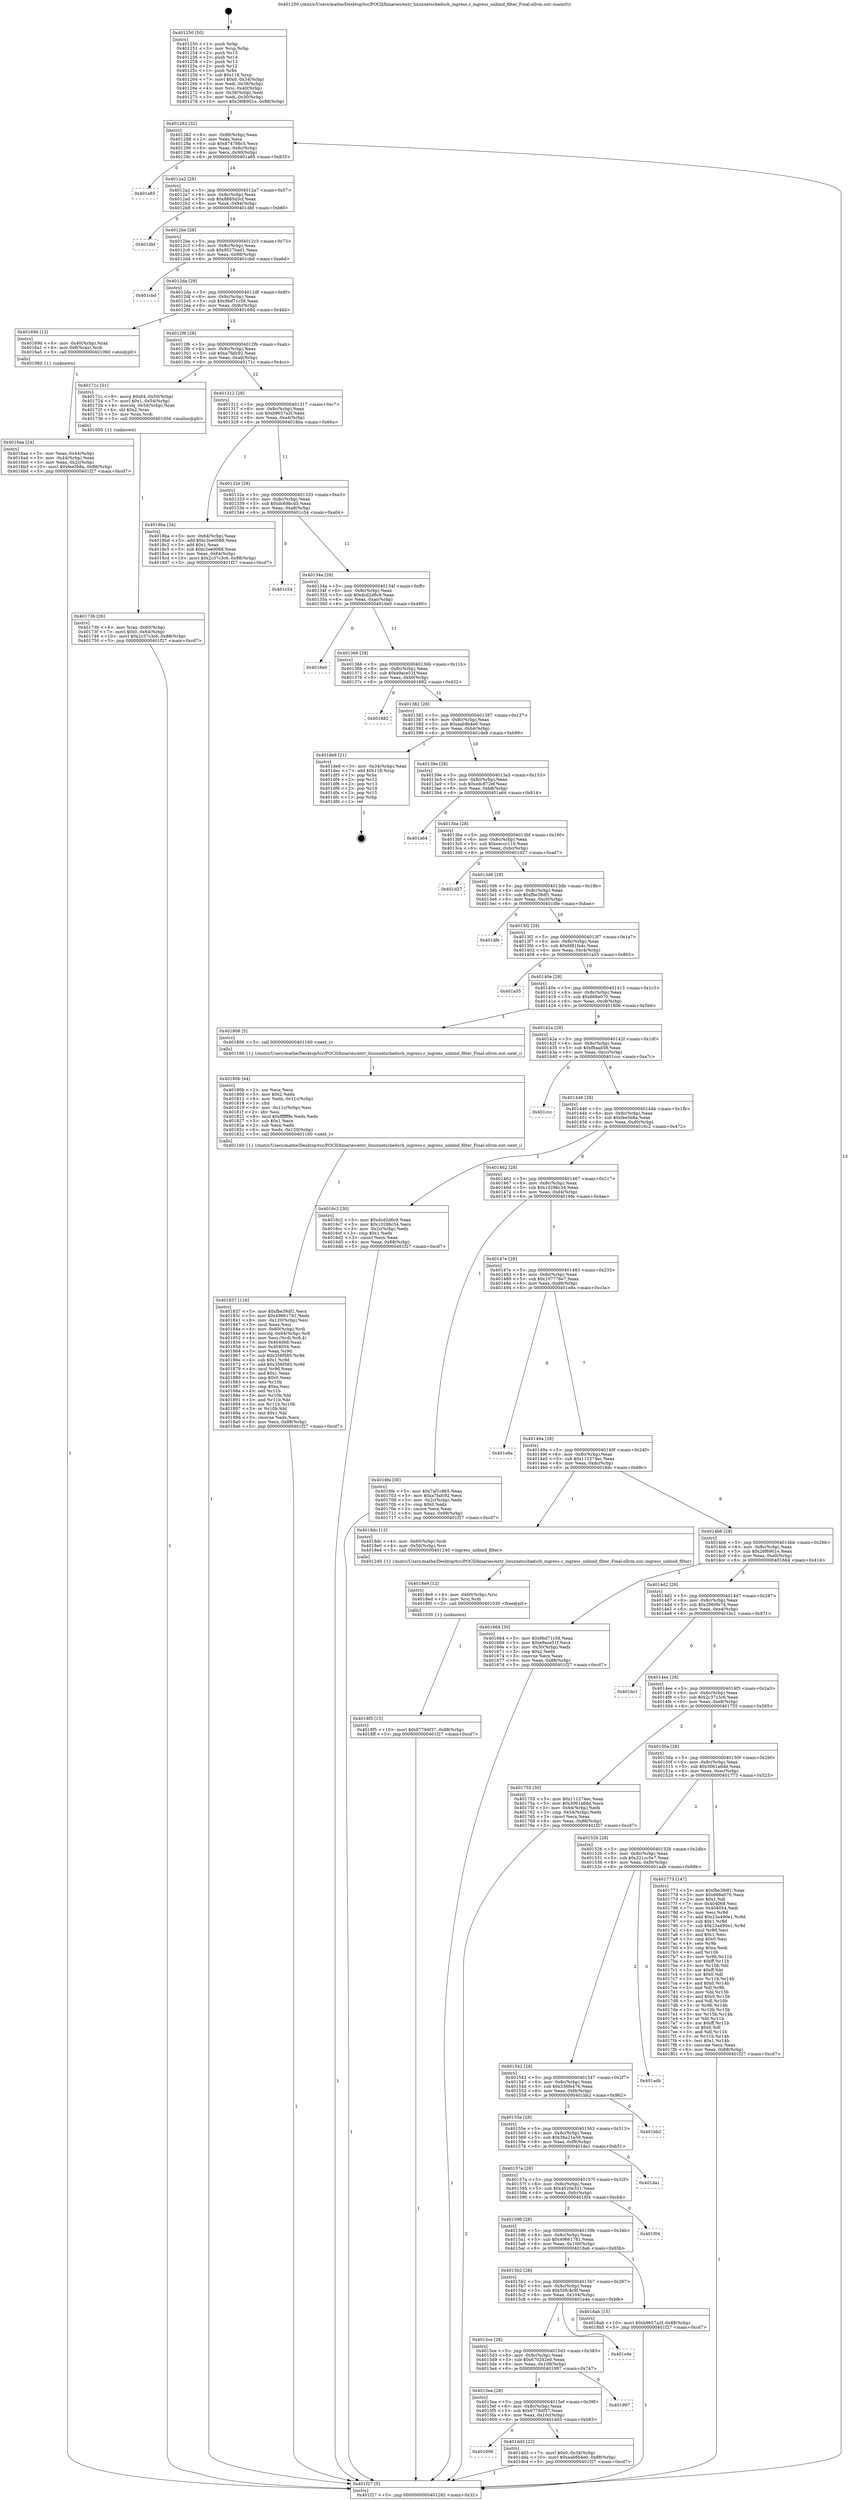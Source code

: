 digraph "0x401250" {
  label = "0x401250 (/mnt/c/Users/mathe/Desktop/tcc/POCII/binaries/extr_linuxnetschedsch_ingress.c_ingress_unbind_filter_Final-ollvm.out::main(0))"
  labelloc = "t"
  node[shape=record]

  Entry [label="",width=0.3,height=0.3,shape=circle,fillcolor=black,style=filled]
  "0x401282" [label="{
     0x401282 [32]\l
     | [instrs]\l
     &nbsp;&nbsp;0x401282 \<+6\>: mov -0x88(%rbp),%eax\l
     &nbsp;&nbsp;0x401288 \<+2\>: mov %eax,%ecx\l
     &nbsp;&nbsp;0x40128a \<+6\>: sub $0x874766c5,%ecx\l
     &nbsp;&nbsp;0x401290 \<+6\>: mov %eax,-0x8c(%rbp)\l
     &nbsp;&nbsp;0x401296 \<+6\>: mov %ecx,-0x90(%rbp)\l
     &nbsp;&nbsp;0x40129c \<+6\>: je 0000000000401a85 \<main+0x835\>\l
  }"]
  "0x401a85" [label="{
     0x401a85\l
  }", style=dashed]
  "0x4012a2" [label="{
     0x4012a2 [28]\l
     | [instrs]\l
     &nbsp;&nbsp;0x4012a2 \<+5\>: jmp 00000000004012a7 \<main+0x57\>\l
     &nbsp;&nbsp;0x4012a7 \<+6\>: mov -0x8c(%rbp),%eax\l
     &nbsp;&nbsp;0x4012ad \<+5\>: sub $0x8885d3cf,%eax\l
     &nbsp;&nbsp;0x4012b2 \<+6\>: mov %eax,-0x94(%rbp)\l
     &nbsp;&nbsp;0x4012b8 \<+6\>: je 0000000000401dbf \<main+0xb6f\>\l
  }"]
  Exit [label="",width=0.3,height=0.3,shape=circle,fillcolor=black,style=filled,peripheries=2]
  "0x401dbf" [label="{
     0x401dbf\l
  }", style=dashed]
  "0x4012be" [label="{
     0x4012be [28]\l
     | [instrs]\l
     &nbsp;&nbsp;0x4012be \<+5\>: jmp 00000000004012c3 \<main+0x73\>\l
     &nbsp;&nbsp;0x4012c3 \<+6\>: mov -0x8c(%rbp),%eax\l
     &nbsp;&nbsp;0x4012c9 \<+5\>: sub $0x9527bad1,%eax\l
     &nbsp;&nbsp;0x4012ce \<+6\>: mov %eax,-0x98(%rbp)\l
     &nbsp;&nbsp;0x4012d4 \<+6\>: je 0000000000401cbd \<main+0xa6d\>\l
  }"]
  "0x401606" [label="{
     0x401606\l
  }", style=dashed]
  "0x401cbd" [label="{
     0x401cbd\l
  }", style=dashed]
  "0x4012da" [label="{
     0x4012da [28]\l
     | [instrs]\l
     &nbsp;&nbsp;0x4012da \<+5\>: jmp 00000000004012df \<main+0x8f\>\l
     &nbsp;&nbsp;0x4012df \<+6\>: mov -0x8c(%rbp),%eax\l
     &nbsp;&nbsp;0x4012e5 \<+5\>: sub $0x9bd71c58,%eax\l
     &nbsp;&nbsp;0x4012ea \<+6\>: mov %eax,-0x9c(%rbp)\l
     &nbsp;&nbsp;0x4012f0 \<+6\>: je 000000000040169d \<main+0x44d\>\l
  }"]
  "0x401dd3" [label="{
     0x401dd3 [22]\l
     | [instrs]\l
     &nbsp;&nbsp;0x401dd3 \<+7\>: movl $0x0,-0x34(%rbp)\l
     &nbsp;&nbsp;0x401dda \<+10\>: movl $0xeab8b4e0,-0x88(%rbp)\l
     &nbsp;&nbsp;0x401de4 \<+5\>: jmp 0000000000401f27 \<main+0xcd7\>\l
  }"]
  "0x40169d" [label="{
     0x40169d [13]\l
     | [instrs]\l
     &nbsp;&nbsp;0x40169d \<+4\>: mov -0x40(%rbp),%rax\l
     &nbsp;&nbsp;0x4016a1 \<+4\>: mov 0x8(%rax),%rdi\l
     &nbsp;&nbsp;0x4016a5 \<+5\>: call 0000000000401060 \<atoi@plt\>\l
     | [calls]\l
     &nbsp;&nbsp;0x401060 \{1\} (unknown)\l
  }"]
  "0x4012f6" [label="{
     0x4012f6 [28]\l
     | [instrs]\l
     &nbsp;&nbsp;0x4012f6 \<+5\>: jmp 00000000004012fb \<main+0xab\>\l
     &nbsp;&nbsp;0x4012fb \<+6\>: mov -0x8c(%rbp),%eax\l
     &nbsp;&nbsp;0x401301 \<+5\>: sub $0xa7fafc92,%eax\l
     &nbsp;&nbsp;0x401306 \<+6\>: mov %eax,-0xa0(%rbp)\l
     &nbsp;&nbsp;0x40130c \<+6\>: je 000000000040171c \<main+0x4cc\>\l
  }"]
  "0x4015ea" [label="{
     0x4015ea [28]\l
     | [instrs]\l
     &nbsp;&nbsp;0x4015ea \<+5\>: jmp 00000000004015ef \<main+0x39f\>\l
     &nbsp;&nbsp;0x4015ef \<+6\>: mov -0x8c(%rbp),%eax\l
     &nbsp;&nbsp;0x4015f5 \<+5\>: sub $0x67794f37,%eax\l
     &nbsp;&nbsp;0x4015fa \<+6\>: mov %eax,-0x10c(%rbp)\l
     &nbsp;&nbsp;0x401600 \<+6\>: je 0000000000401dd3 \<main+0xb83\>\l
  }"]
  "0x40171c" [label="{
     0x40171c [31]\l
     | [instrs]\l
     &nbsp;&nbsp;0x40171c \<+8\>: movq $0x64,-0x50(%rbp)\l
     &nbsp;&nbsp;0x401724 \<+7\>: movl $0x1,-0x54(%rbp)\l
     &nbsp;&nbsp;0x40172b \<+4\>: movslq -0x54(%rbp),%rax\l
     &nbsp;&nbsp;0x40172f \<+4\>: shl $0x2,%rax\l
     &nbsp;&nbsp;0x401733 \<+3\>: mov %rax,%rdi\l
     &nbsp;&nbsp;0x401736 \<+5\>: call 0000000000401050 \<malloc@plt\>\l
     | [calls]\l
     &nbsp;&nbsp;0x401050 \{1\} (unknown)\l
  }"]
  "0x401312" [label="{
     0x401312 [28]\l
     | [instrs]\l
     &nbsp;&nbsp;0x401312 \<+5\>: jmp 0000000000401317 \<main+0xc7\>\l
     &nbsp;&nbsp;0x401317 \<+6\>: mov -0x8c(%rbp),%eax\l
     &nbsp;&nbsp;0x40131d \<+5\>: sub $0xb9657a2f,%eax\l
     &nbsp;&nbsp;0x401322 \<+6\>: mov %eax,-0xa4(%rbp)\l
     &nbsp;&nbsp;0x401328 \<+6\>: je 00000000004018ba \<main+0x66a\>\l
  }"]
  "0x401997" [label="{
     0x401997\l
  }", style=dashed]
  "0x4018ba" [label="{
     0x4018ba [34]\l
     | [instrs]\l
     &nbsp;&nbsp;0x4018ba \<+3\>: mov -0x64(%rbp),%eax\l
     &nbsp;&nbsp;0x4018bd \<+5\>: add $0xc2ee0068,%eax\l
     &nbsp;&nbsp;0x4018c2 \<+3\>: add $0x1,%eax\l
     &nbsp;&nbsp;0x4018c5 \<+5\>: sub $0xc2ee0068,%eax\l
     &nbsp;&nbsp;0x4018ca \<+3\>: mov %eax,-0x64(%rbp)\l
     &nbsp;&nbsp;0x4018cd \<+10\>: movl $0x2c37c3c6,-0x88(%rbp)\l
     &nbsp;&nbsp;0x4018d7 \<+5\>: jmp 0000000000401f27 \<main+0xcd7\>\l
  }"]
  "0x40132e" [label="{
     0x40132e [28]\l
     | [instrs]\l
     &nbsp;&nbsp;0x40132e \<+5\>: jmp 0000000000401333 \<main+0xe3\>\l
     &nbsp;&nbsp;0x401333 \<+6\>: mov -0x8c(%rbp),%eax\l
     &nbsp;&nbsp;0x401339 \<+5\>: sub $0xdc69bcd5,%eax\l
     &nbsp;&nbsp;0x40133e \<+6\>: mov %eax,-0xa8(%rbp)\l
     &nbsp;&nbsp;0x401344 \<+6\>: je 0000000000401c54 \<main+0xa04\>\l
  }"]
  "0x4015ce" [label="{
     0x4015ce [28]\l
     | [instrs]\l
     &nbsp;&nbsp;0x4015ce \<+5\>: jmp 00000000004015d3 \<main+0x383\>\l
     &nbsp;&nbsp;0x4015d3 \<+6\>: mov -0x8c(%rbp),%eax\l
     &nbsp;&nbsp;0x4015d9 \<+5\>: sub $0x670242e0,%eax\l
     &nbsp;&nbsp;0x4015de \<+6\>: mov %eax,-0x108(%rbp)\l
     &nbsp;&nbsp;0x4015e4 \<+6\>: je 0000000000401997 \<main+0x747\>\l
  }"]
  "0x401c54" [label="{
     0x401c54\l
  }", style=dashed]
  "0x40134a" [label="{
     0x40134a [28]\l
     | [instrs]\l
     &nbsp;&nbsp;0x40134a \<+5\>: jmp 000000000040134f \<main+0xff\>\l
     &nbsp;&nbsp;0x40134f \<+6\>: mov -0x8c(%rbp),%eax\l
     &nbsp;&nbsp;0x401355 \<+5\>: sub $0xdcd2d6c9,%eax\l
     &nbsp;&nbsp;0x40135a \<+6\>: mov %eax,-0xac(%rbp)\l
     &nbsp;&nbsp;0x401360 \<+6\>: je 00000000004016e0 \<main+0x490\>\l
  }"]
  "0x401e4e" [label="{
     0x401e4e\l
  }", style=dashed]
  "0x4016e0" [label="{
     0x4016e0\l
  }", style=dashed]
  "0x401366" [label="{
     0x401366 [28]\l
     | [instrs]\l
     &nbsp;&nbsp;0x401366 \<+5\>: jmp 000000000040136b \<main+0x11b\>\l
     &nbsp;&nbsp;0x40136b \<+6\>: mov -0x8c(%rbp),%eax\l
     &nbsp;&nbsp;0x401371 \<+5\>: sub $0xe9ace51f,%eax\l
     &nbsp;&nbsp;0x401376 \<+6\>: mov %eax,-0xb0(%rbp)\l
     &nbsp;&nbsp;0x40137c \<+6\>: je 0000000000401682 \<main+0x432\>\l
  }"]
  "0x4018f5" [label="{
     0x4018f5 [15]\l
     | [instrs]\l
     &nbsp;&nbsp;0x4018f5 \<+10\>: movl $0x67794f37,-0x88(%rbp)\l
     &nbsp;&nbsp;0x4018ff \<+5\>: jmp 0000000000401f27 \<main+0xcd7\>\l
  }"]
  "0x401682" [label="{
     0x401682\l
  }", style=dashed]
  "0x401382" [label="{
     0x401382 [28]\l
     | [instrs]\l
     &nbsp;&nbsp;0x401382 \<+5\>: jmp 0000000000401387 \<main+0x137\>\l
     &nbsp;&nbsp;0x401387 \<+6\>: mov -0x8c(%rbp),%eax\l
     &nbsp;&nbsp;0x40138d \<+5\>: sub $0xeab8b4e0,%eax\l
     &nbsp;&nbsp;0x401392 \<+6\>: mov %eax,-0xb4(%rbp)\l
     &nbsp;&nbsp;0x401398 \<+6\>: je 0000000000401de9 \<main+0xb99\>\l
  }"]
  "0x4018e9" [label="{
     0x4018e9 [12]\l
     | [instrs]\l
     &nbsp;&nbsp;0x4018e9 \<+4\>: mov -0x60(%rbp),%rsi\l
     &nbsp;&nbsp;0x4018ed \<+3\>: mov %rsi,%rdi\l
     &nbsp;&nbsp;0x4018f0 \<+5\>: call 0000000000401030 \<free@plt\>\l
     | [calls]\l
     &nbsp;&nbsp;0x401030 \{1\} (unknown)\l
  }"]
  "0x401de9" [label="{
     0x401de9 [21]\l
     | [instrs]\l
     &nbsp;&nbsp;0x401de9 \<+3\>: mov -0x34(%rbp),%eax\l
     &nbsp;&nbsp;0x401dec \<+7\>: add $0x118,%rsp\l
     &nbsp;&nbsp;0x401df3 \<+1\>: pop %rbx\l
     &nbsp;&nbsp;0x401df4 \<+2\>: pop %r12\l
     &nbsp;&nbsp;0x401df6 \<+2\>: pop %r13\l
     &nbsp;&nbsp;0x401df8 \<+2\>: pop %r14\l
     &nbsp;&nbsp;0x401dfa \<+2\>: pop %r15\l
     &nbsp;&nbsp;0x401dfc \<+1\>: pop %rbp\l
     &nbsp;&nbsp;0x401dfd \<+1\>: ret\l
  }"]
  "0x40139e" [label="{
     0x40139e [28]\l
     | [instrs]\l
     &nbsp;&nbsp;0x40139e \<+5\>: jmp 00000000004013a3 \<main+0x153\>\l
     &nbsp;&nbsp;0x4013a3 \<+6\>: mov -0x8c(%rbp),%eax\l
     &nbsp;&nbsp;0x4013a9 \<+5\>: sub $0xedc872ef,%eax\l
     &nbsp;&nbsp;0x4013ae \<+6\>: mov %eax,-0xb8(%rbp)\l
     &nbsp;&nbsp;0x4013b4 \<+6\>: je 0000000000401a64 \<main+0x814\>\l
  }"]
  "0x4015b2" [label="{
     0x4015b2 [28]\l
     | [instrs]\l
     &nbsp;&nbsp;0x4015b2 \<+5\>: jmp 00000000004015b7 \<main+0x367\>\l
     &nbsp;&nbsp;0x4015b7 \<+6\>: mov -0x8c(%rbp),%eax\l
     &nbsp;&nbsp;0x4015bd \<+5\>: sub $0x50fc4c9f,%eax\l
     &nbsp;&nbsp;0x4015c2 \<+6\>: mov %eax,-0x104(%rbp)\l
     &nbsp;&nbsp;0x4015c8 \<+6\>: je 0000000000401e4e \<main+0xbfe\>\l
  }"]
  "0x401a64" [label="{
     0x401a64\l
  }", style=dashed]
  "0x4013ba" [label="{
     0x4013ba [28]\l
     | [instrs]\l
     &nbsp;&nbsp;0x4013ba \<+5\>: jmp 00000000004013bf \<main+0x16f\>\l
     &nbsp;&nbsp;0x4013bf \<+6\>: mov -0x8c(%rbp),%eax\l
     &nbsp;&nbsp;0x4013c5 \<+5\>: sub $0xeeccc110,%eax\l
     &nbsp;&nbsp;0x4013ca \<+6\>: mov %eax,-0xbc(%rbp)\l
     &nbsp;&nbsp;0x4013d0 \<+6\>: je 0000000000401d27 \<main+0xad7\>\l
  }"]
  "0x4018ab" [label="{
     0x4018ab [15]\l
     | [instrs]\l
     &nbsp;&nbsp;0x4018ab \<+10\>: movl $0xb9657a2f,-0x88(%rbp)\l
     &nbsp;&nbsp;0x4018b5 \<+5\>: jmp 0000000000401f27 \<main+0xcd7\>\l
  }"]
  "0x401d27" [label="{
     0x401d27\l
  }", style=dashed]
  "0x4013d6" [label="{
     0x4013d6 [28]\l
     | [instrs]\l
     &nbsp;&nbsp;0x4013d6 \<+5\>: jmp 00000000004013db \<main+0x18b\>\l
     &nbsp;&nbsp;0x4013db \<+6\>: mov -0x8c(%rbp),%eax\l
     &nbsp;&nbsp;0x4013e1 \<+5\>: sub $0xfbe39df1,%eax\l
     &nbsp;&nbsp;0x4013e6 \<+6\>: mov %eax,-0xc0(%rbp)\l
     &nbsp;&nbsp;0x4013ec \<+6\>: je 0000000000401dfe \<main+0xbae\>\l
  }"]
  "0x401596" [label="{
     0x401596 [28]\l
     | [instrs]\l
     &nbsp;&nbsp;0x401596 \<+5\>: jmp 000000000040159b \<main+0x34b\>\l
     &nbsp;&nbsp;0x40159b \<+6\>: mov -0x8c(%rbp),%eax\l
     &nbsp;&nbsp;0x4015a1 \<+5\>: sub $0x49661781,%eax\l
     &nbsp;&nbsp;0x4015a6 \<+6\>: mov %eax,-0x100(%rbp)\l
     &nbsp;&nbsp;0x4015ac \<+6\>: je 00000000004018ab \<main+0x65b\>\l
  }"]
  "0x401dfe" [label="{
     0x401dfe\l
  }", style=dashed]
  "0x4013f2" [label="{
     0x4013f2 [28]\l
     | [instrs]\l
     &nbsp;&nbsp;0x4013f2 \<+5\>: jmp 00000000004013f7 \<main+0x1a7\>\l
     &nbsp;&nbsp;0x4013f7 \<+6\>: mov -0x8c(%rbp),%eax\l
     &nbsp;&nbsp;0x4013fd \<+5\>: sub $0xfd81fa4c,%eax\l
     &nbsp;&nbsp;0x401402 \<+6\>: mov %eax,-0xc4(%rbp)\l
     &nbsp;&nbsp;0x401408 \<+6\>: je 0000000000401a55 \<main+0x805\>\l
  }"]
  "0x401f04" [label="{
     0x401f04\l
  }", style=dashed]
  "0x401a55" [label="{
     0x401a55\l
  }", style=dashed]
  "0x40140e" [label="{
     0x40140e [28]\l
     | [instrs]\l
     &nbsp;&nbsp;0x40140e \<+5\>: jmp 0000000000401413 \<main+0x1c3\>\l
     &nbsp;&nbsp;0x401413 \<+6\>: mov -0x8c(%rbp),%eax\l
     &nbsp;&nbsp;0x401419 \<+5\>: sub $0x666e070,%eax\l
     &nbsp;&nbsp;0x40141e \<+6\>: mov %eax,-0xc8(%rbp)\l
     &nbsp;&nbsp;0x401424 \<+6\>: je 0000000000401806 \<main+0x5b6\>\l
  }"]
  "0x40157a" [label="{
     0x40157a [28]\l
     | [instrs]\l
     &nbsp;&nbsp;0x40157a \<+5\>: jmp 000000000040157f \<main+0x32f\>\l
     &nbsp;&nbsp;0x40157f \<+6\>: mov -0x8c(%rbp),%eax\l
     &nbsp;&nbsp;0x401585 \<+5\>: sub $0x4520e321,%eax\l
     &nbsp;&nbsp;0x40158a \<+6\>: mov %eax,-0xfc(%rbp)\l
     &nbsp;&nbsp;0x401590 \<+6\>: je 0000000000401f04 \<main+0xcb4\>\l
  }"]
  "0x401806" [label="{
     0x401806 [5]\l
     | [instrs]\l
     &nbsp;&nbsp;0x401806 \<+5\>: call 0000000000401160 \<next_i\>\l
     | [calls]\l
     &nbsp;&nbsp;0x401160 \{1\} (/mnt/c/Users/mathe/Desktop/tcc/POCII/binaries/extr_linuxnetschedsch_ingress.c_ingress_unbind_filter_Final-ollvm.out::next_i)\l
  }"]
  "0x40142a" [label="{
     0x40142a [28]\l
     | [instrs]\l
     &nbsp;&nbsp;0x40142a \<+5\>: jmp 000000000040142f \<main+0x1df\>\l
     &nbsp;&nbsp;0x40142f \<+6\>: mov -0x8c(%rbp),%eax\l
     &nbsp;&nbsp;0x401435 \<+5\>: sub $0xf8aad58,%eax\l
     &nbsp;&nbsp;0x40143a \<+6\>: mov %eax,-0xcc(%rbp)\l
     &nbsp;&nbsp;0x401440 \<+6\>: je 0000000000401ccc \<main+0xa7c\>\l
  }"]
  "0x401da1" [label="{
     0x401da1\l
  }", style=dashed]
  "0x401ccc" [label="{
     0x401ccc\l
  }", style=dashed]
  "0x401446" [label="{
     0x401446 [28]\l
     | [instrs]\l
     &nbsp;&nbsp;0x401446 \<+5\>: jmp 000000000040144b \<main+0x1fb\>\l
     &nbsp;&nbsp;0x40144b \<+6\>: mov -0x8c(%rbp),%eax\l
     &nbsp;&nbsp;0x401451 \<+5\>: sub $0xfee5b8a,%eax\l
     &nbsp;&nbsp;0x401456 \<+6\>: mov %eax,-0xd0(%rbp)\l
     &nbsp;&nbsp;0x40145c \<+6\>: je 00000000004016c2 \<main+0x472\>\l
  }"]
  "0x40155e" [label="{
     0x40155e [28]\l
     | [instrs]\l
     &nbsp;&nbsp;0x40155e \<+5\>: jmp 0000000000401563 \<main+0x313\>\l
     &nbsp;&nbsp;0x401563 \<+6\>: mov -0x8c(%rbp),%eax\l
     &nbsp;&nbsp;0x401569 \<+5\>: sub $0x36a21a59,%eax\l
     &nbsp;&nbsp;0x40156e \<+6\>: mov %eax,-0xf8(%rbp)\l
     &nbsp;&nbsp;0x401574 \<+6\>: je 0000000000401da1 \<main+0xb51\>\l
  }"]
  "0x4016c2" [label="{
     0x4016c2 [30]\l
     | [instrs]\l
     &nbsp;&nbsp;0x4016c2 \<+5\>: mov $0xdcd2d6c9,%eax\l
     &nbsp;&nbsp;0x4016c7 \<+5\>: mov $0x10286c34,%ecx\l
     &nbsp;&nbsp;0x4016cc \<+3\>: mov -0x2c(%rbp),%edx\l
     &nbsp;&nbsp;0x4016cf \<+3\>: cmp $0x1,%edx\l
     &nbsp;&nbsp;0x4016d2 \<+3\>: cmovl %ecx,%eax\l
     &nbsp;&nbsp;0x4016d5 \<+6\>: mov %eax,-0x88(%rbp)\l
     &nbsp;&nbsp;0x4016db \<+5\>: jmp 0000000000401f27 \<main+0xcd7\>\l
  }"]
  "0x401462" [label="{
     0x401462 [28]\l
     | [instrs]\l
     &nbsp;&nbsp;0x401462 \<+5\>: jmp 0000000000401467 \<main+0x217\>\l
     &nbsp;&nbsp;0x401467 \<+6\>: mov -0x8c(%rbp),%eax\l
     &nbsp;&nbsp;0x40146d \<+5\>: sub $0x10286c34,%eax\l
     &nbsp;&nbsp;0x401472 \<+6\>: mov %eax,-0xd4(%rbp)\l
     &nbsp;&nbsp;0x401478 \<+6\>: je 00000000004016fe \<main+0x4ae\>\l
  }"]
  "0x401bb2" [label="{
     0x401bb2\l
  }", style=dashed]
  "0x4016fe" [label="{
     0x4016fe [30]\l
     | [instrs]\l
     &nbsp;&nbsp;0x4016fe \<+5\>: mov $0x7af1c865,%eax\l
     &nbsp;&nbsp;0x401703 \<+5\>: mov $0xa7fafc92,%ecx\l
     &nbsp;&nbsp;0x401708 \<+3\>: mov -0x2c(%rbp),%edx\l
     &nbsp;&nbsp;0x40170b \<+3\>: cmp $0x0,%edx\l
     &nbsp;&nbsp;0x40170e \<+3\>: cmove %ecx,%eax\l
     &nbsp;&nbsp;0x401711 \<+6\>: mov %eax,-0x88(%rbp)\l
     &nbsp;&nbsp;0x401717 \<+5\>: jmp 0000000000401f27 \<main+0xcd7\>\l
  }"]
  "0x40147e" [label="{
     0x40147e [28]\l
     | [instrs]\l
     &nbsp;&nbsp;0x40147e \<+5\>: jmp 0000000000401483 \<main+0x233\>\l
     &nbsp;&nbsp;0x401483 \<+6\>: mov -0x8c(%rbp),%eax\l
     &nbsp;&nbsp;0x401489 \<+5\>: sub $0x107776e7,%eax\l
     &nbsp;&nbsp;0x40148e \<+6\>: mov %eax,-0xd8(%rbp)\l
     &nbsp;&nbsp;0x401494 \<+6\>: je 0000000000401e8a \<main+0xc3a\>\l
  }"]
  "0x401542" [label="{
     0x401542 [28]\l
     | [instrs]\l
     &nbsp;&nbsp;0x401542 \<+5\>: jmp 0000000000401547 \<main+0x2f7\>\l
     &nbsp;&nbsp;0x401547 \<+6\>: mov -0x8c(%rbp),%eax\l
     &nbsp;&nbsp;0x40154d \<+5\>: sub $0x336fe476,%eax\l
     &nbsp;&nbsp;0x401552 \<+6\>: mov %eax,-0xf4(%rbp)\l
     &nbsp;&nbsp;0x401558 \<+6\>: je 0000000000401bb2 \<main+0x962\>\l
  }"]
  "0x401e8a" [label="{
     0x401e8a\l
  }", style=dashed]
  "0x40149a" [label="{
     0x40149a [28]\l
     | [instrs]\l
     &nbsp;&nbsp;0x40149a \<+5\>: jmp 000000000040149f \<main+0x24f\>\l
     &nbsp;&nbsp;0x40149f \<+6\>: mov -0x8c(%rbp),%eax\l
     &nbsp;&nbsp;0x4014a5 \<+5\>: sub $0x111274ec,%eax\l
     &nbsp;&nbsp;0x4014aa \<+6\>: mov %eax,-0xdc(%rbp)\l
     &nbsp;&nbsp;0x4014b0 \<+6\>: je 00000000004018dc \<main+0x68c\>\l
  }"]
  "0x401adb" [label="{
     0x401adb\l
  }", style=dashed]
  "0x4018dc" [label="{
     0x4018dc [13]\l
     | [instrs]\l
     &nbsp;&nbsp;0x4018dc \<+4\>: mov -0x60(%rbp),%rdi\l
     &nbsp;&nbsp;0x4018e0 \<+4\>: mov -0x50(%rbp),%rsi\l
     &nbsp;&nbsp;0x4018e4 \<+5\>: call 0000000000401240 \<ingress_unbind_filter\>\l
     | [calls]\l
     &nbsp;&nbsp;0x401240 \{1\} (/mnt/c/Users/mathe/Desktop/tcc/POCII/binaries/extr_linuxnetschedsch_ingress.c_ingress_unbind_filter_Final-ollvm.out::ingress_unbind_filter)\l
  }"]
  "0x4014b6" [label="{
     0x4014b6 [28]\l
     | [instrs]\l
     &nbsp;&nbsp;0x4014b6 \<+5\>: jmp 00000000004014bb \<main+0x26b\>\l
     &nbsp;&nbsp;0x4014bb \<+6\>: mov -0x8c(%rbp),%eax\l
     &nbsp;&nbsp;0x4014c1 \<+5\>: sub $0x26f6901e,%eax\l
     &nbsp;&nbsp;0x4014c6 \<+6\>: mov %eax,-0xe0(%rbp)\l
     &nbsp;&nbsp;0x4014cc \<+6\>: je 0000000000401664 \<main+0x414\>\l
  }"]
  "0x401837" [label="{
     0x401837 [116]\l
     | [instrs]\l
     &nbsp;&nbsp;0x401837 \<+5\>: mov $0xfbe39df1,%ecx\l
     &nbsp;&nbsp;0x40183c \<+5\>: mov $0x49661781,%edx\l
     &nbsp;&nbsp;0x401841 \<+6\>: mov -0x120(%rbp),%esi\l
     &nbsp;&nbsp;0x401847 \<+3\>: imul %eax,%esi\l
     &nbsp;&nbsp;0x40184a \<+4\>: mov -0x60(%rbp),%rdi\l
     &nbsp;&nbsp;0x40184e \<+4\>: movslq -0x64(%rbp),%r8\l
     &nbsp;&nbsp;0x401852 \<+4\>: mov %esi,(%rdi,%r8,4)\l
     &nbsp;&nbsp;0x401856 \<+7\>: mov 0x404068,%eax\l
     &nbsp;&nbsp;0x40185d \<+7\>: mov 0x404054,%esi\l
     &nbsp;&nbsp;0x401864 \<+3\>: mov %eax,%r9d\l
     &nbsp;&nbsp;0x401867 \<+7\>: sub $0x356f585,%r9d\l
     &nbsp;&nbsp;0x40186e \<+4\>: sub $0x1,%r9d\l
     &nbsp;&nbsp;0x401872 \<+7\>: add $0x356f585,%r9d\l
     &nbsp;&nbsp;0x401879 \<+4\>: imul %r9d,%eax\l
     &nbsp;&nbsp;0x40187d \<+3\>: and $0x1,%eax\l
     &nbsp;&nbsp;0x401880 \<+3\>: cmp $0x0,%eax\l
     &nbsp;&nbsp;0x401883 \<+4\>: sete %r10b\l
     &nbsp;&nbsp;0x401887 \<+3\>: cmp $0xa,%esi\l
     &nbsp;&nbsp;0x40188a \<+4\>: setl %r11b\l
     &nbsp;&nbsp;0x40188e \<+3\>: mov %r10b,%bl\l
     &nbsp;&nbsp;0x401891 \<+3\>: and %r11b,%bl\l
     &nbsp;&nbsp;0x401894 \<+3\>: xor %r11b,%r10b\l
     &nbsp;&nbsp;0x401897 \<+3\>: or %r10b,%bl\l
     &nbsp;&nbsp;0x40189a \<+3\>: test $0x1,%bl\l
     &nbsp;&nbsp;0x40189d \<+3\>: cmovne %edx,%ecx\l
     &nbsp;&nbsp;0x4018a0 \<+6\>: mov %ecx,-0x88(%rbp)\l
     &nbsp;&nbsp;0x4018a6 \<+5\>: jmp 0000000000401f27 \<main+0xcd7\>\l
  }"]
  "0x401664" [label="{
     0x401664 [30]\l
     | [instrs]\l
     &nbsp;&nbsp;0x401664 \<+5\>: mov $0x9bd71c58,%eax\l
     &nbsp;&nbsp;0x401669 \<+5\>: mov $0xe9ace51f,%ecx\l
     &nbsp;&nbsp;0x40166e \<+3\>: mov -0x30(%rbp),%edx\l
     &nbsp;&nbsp;0x401671 \<+3\>: cmp $0x2,%edx\l
     &nbsp;&nbsp;0x401674 \<+3\>: cmovne %ecx,%eax\l
     &nbsp;&nbsp;0x401677 \<+6\>: mov %eax,-0x88(%rbp)\l
     &nbsp;&nbsp;0x40167d \<+5\>: jmp 0000000000401f27 \<main+0xcd7\>\l
  }"]
  "0x4014d2" [label="{
     0x4014d2 [28]\l
     | [instrs]\l
     &nbsp;&nbsp;0x4014d2 \<+5\>: jmp 00000000004014d7 \<main+0x287\>\l
     &nbsp;&nbsp;0x4014d7 \<+6\>: mov -0x8c(%rbp),%eax\l
     &nbsp;&nbsp;0x4014dd \<+5\>: sub $0x2960fe74,%eax\l
     &nbsp;&nbsp;0x4014e2 \<+6\>: mov %eax,-0xe4(%rbp)\l
     &nbsp;&nbsp;0x4014e8 \<+6\>: je 0000000000401bc1 \<main+0x971\>\l
  }"]
  "0x401f27" [label="{
     0x401f27 [5]\l
     | [instrs]\l
     &nbsp;&nbsp;0x401f27 \<+5\>: jmp 0000000000401282 \<main+0x32\>\l
  }"]
  "0x401250" [label="{
     0x401250 [50]\l
     | [instrs]\l
     &nbsp;&nbsp;0x401250 \<+1\>: push %rbp\l
     &nbsp;&nbsp;0x401251 \<+3\>: mov %rsp,%rbp\l
     &nbsp;&nbsp;0x401254 \<+2\>: push %r15\l
     &nbsp;&nbsp;0x401256 \<+2\>: push %r14\l
     &nbsp;&nbsp;0x401258 \<+2\>: push %r13\l
     &nbsp;&nbsp;0x40125a \<+2\>: push %r12\l
     &nbsp;&nbsp;0x40125c \<+1\>: push %rbx\l
     &nbsp;&nbsp;0x40125d \<+7\>: sub $0x118,%rsp\l
     &nbsp;&nbsp;0x401264 \<+7\>: movl $0x0,-0x34(%rbp)\l
     &nbsp;&nbsp;0x40126b \<+3\>: mov %edi,-0x38(%rbp)\l
     &nbsp;&nbsp;0x40126e \<+4\>: mov %rsi,-0x40(%rbp)\l
     &nbsp;&nbsp;0x401272 \<+3\>: mov -0x38(%rbp),%edi\l
     &nbsp;&nbsp;0x401275 \<+3\>: mov %edi,-0x30(%rbp)\l
     &nbsp;&nbsp;0x401278 \<+10\>: movl $0x26f6901e,-0x88(%rbp)\l
  }"]
  "0x4016aa" [label="{
     0x4016aa [24]\l
     | [instrs]\l
     &nbsp;&nbsp;0x4016aa \<+3\>: mov %eax,-0x44(%rbp)\l
     &nbsp;&nbsp;0x4016ad \<+3\>: mov -0x44(%rbp),%eax\l
     &nbsp;&nbsp;0x4016b0 \<+3\>: mov %eax,-0x2c(%rbp)\l
     &nbsp;&nbsp;0x4016b3 \<+10\>: movl $0xfee5b8a,-0x88(%rbp)\l
     &nbsp;&nbsp;0x4016bd \<+5\>: jmp 0000000000401f27 \<main+0xcd7\>\l
  }"]
  "0x40173b" [label="{
     0x40173b [26]\l
     | [instrs]\l
     &nbsp;&nbsp;0x40173b \<+4\>: mov %rax,-0x60(%rbp)\l
     &nbsp;&nbsp;0x40173f \<+7\>: movl $0x0,-0x64(%rbp)\l
     &nbsp;&nbsp;0x401746 \<+10\>: movl $0x2c37c3c6,-0x88(%rbp)\l
     &nbsp;&nbsp;0x401750 \<+5\>: jmp 0000000000401f27 \<main+0xcd7\>\l
  }"]
  "0x40180b" [label="{
     0x40180b [44]\l
     | [instrs]\l
     &nbsp;&nbsp;0x40180b \<+2\>: xor %ecx,%ecx\l
     &nbsp;&nbsp;0x40180d \<+5\>: mov $0x2,%edx\l
     &nbsp;&nbsp;0x401812 \<+6\>: mov %edx,-0x11c(%rbp)\l
     &nbsp;&nbsp;0x401818 \<+1\>: cltd\l
     &nbsp;&nbsp;0x401819 \<+6\>: mov -0x11c(%rbp),%esi\l
     &nbsp;&nbsp;0x40181f \<+2\>: idiv %esi\l
     &nbsp;&nbsp;0x401821 \<+6\>: imul $0xfffffffe,%edx,%edx\l
     &nbsp;&nbsp;0x401827 \<+3\>: sub $0x1,%ecx\l
     &nbsp;&nbsp;0x40182a \<+2\>: sub %ecx,%edx\l
     &nbsp;&nbsp;0x40182c \<+6\>: mov %edx,-0x120(%rbp)\l
     &nbsp;&nbsp;0x401832 \<+5\>: call 0000000000401160 \<next_i\>\l
     | [calls]\l
     &nbsp;&nbsp;0x401160 \{1\} (/mnt/c/Users/mathe/Desktop/tcc/POCII/binaries/extr_linuxnetschedsch_ingress.c_ingress_unbind_filter_Final-ollvm.out::next_i)\l
  }"]
  "0x401bc1" [label="{
     0x401bc1\l
  }", style=dashed]
  "0x4014ee" [label="{
     0x4014ee [28]\l
     | [instrs]\l
     &nbsp;&nbsp;0x4014ee \<+5\>: jmp 00000000004014f3 \<main+0x2a3\>\l
     &nbsp;&nbsp;0x4014f3 \<+6\>: mov -0x8c(%rbp),%eax\l
     &nbsp;&nbsp;0x4014f9 \<+5\>: sub $0x2c37c3c6,%eax\l
     &nbsp;&nbsp;0x4014fe \<+6\>: mov %eax,-0xe8(%rbp)\l
     &nbsp;&nbsp;0x401504 \<+6\>: je 0000000000401755 \<main+0x505\>\l
  }"]
  "0x401526" [label="{
     0x401526 [28]\l
     | [instrs]\l
     &nbsp;&nbsp;0x401526 \<+5\>: jmp 000000000040152b \<main+0x2db\>\l
     &nbsp;&nbsp;0x40152b \<+6\>: mov -0x8c(%rbp),%eax\l
     &nbsp;&nbsp;0x401531 \<+5\>: sub $0x321cc5e7,%eax\l
     &nbsp;&nbsp;0x401536 \<+6\>: mov %eax,-0xf0(%rbp)\l
     &nbsp;&nbsp;0x40153c \<+6\>: je 0000000000401adb \<main+0x88b\>\l
  }"]
  "0x401755" [label="{
     0x401755 [30]\l
     | [instrs]\l
     &nbsp;&nbsp;0x401755 \<+5\>: mov $0x111274ec,%eax\l
     &nbsp;&nbsp;0x40175a \<+5\>: mov $0x3061a6dd,%ecx\l
     &nbsp;&nbsp;0x40175f \<+3\>: mov -0x64(%rbp),%edx\l
     &nbsp;&nbsp;0x401762 \<+3\>: cmp -0x54(%rbp),%edx\l
     &nbsp;&nbsp;0x401765 \<+3\>: cmovl %ecx,%eax\l
     &nbsp;&nbsp;0x401768 \<+6\>: mov %eax,-0x88(%rbp)\l
     &nbsp;&nbsp;0x40176e \<+5\>: jmp 0000000000401f27 \<main+0xcd7\>\l
  }"]
  "0x40150a" [label="{
     0x40150a [28]\l
     | [instrs]\l
     &nbsp;&nbsp;0x40150a \<+5\>: jmp 000000000040150f \<main+0x2bf\>\l
     &nbsp;&nbsp;0x40150f \<+6\>: mov -0x8c(%rbp),%eax\l
     &nbsp;&nbsp;0x401515 \<+5\>: sub $0x3061a6dd,%eax\l
     &nbsp;&nbsp;0x40151a \<+6\>: mov %eax,-0xec(%rbp)\l
     &nbsp;&nbsp;0x401520 \<+6\>: je 0000000000401773 \<main+0x523\>\l
  }"]
  "0x401773" [label="{
     0x401773 [147]\l
     | [instrs]\l
     &nbsp;&nbsp;0x401773 \<+5\>: mov $0xfbe39df1,%eax\l
     &nbsp;&nbsp;0x401778 \<+5\>: mov $0x666e070,%ecx\l
     &nbsp;&nbsp;0x40177d \<+2\>: mov $0x1,%dl\l
     &nbsp;&nbsp;0x40177f \<+7\>: mov 0x404068,%esi\l
     &nbsp;&nbsp;0x401786 \<+7\>: mov 0x404054,%edi\l
     &nbsp;&nbsp;0x40178d \<+3\>: mov %esi,%r8d\l
     &nbsp;&nbsp;0x401790 \<+7\>: add $0x23a490e1,%r8d\l
     &nbsp;&nbsp;0x401797 \<+4\>: sub $0x1,%r8d\l
     &nbsp;&nbsp;0x40179b \<+7\>: sub $0x23a490e1,%r8d\l
     &nbsp;&nbsp;0x4017a2 \<+4\>: imul %r8d,%esi\l
     &nbsp;&nbsp;0x4017a6 \<+3\>: and $0x1,%esi\l
     &nbsp;&nbsp;0x4017a9 \<+3\>: cmp $0x0,%esi\l
     &nbsp;&nbsp;0x4017ac \<+4\>: sete %r9b\l
     &nbsp;&nbsp;0x4017b0 \<+3\>: cmp $0xa,%edi\l
     &nbsp;&nbsp;0x4017b3 \<+4\>: setl %r10b\l
     &nbsp;&nbsp;0x4017b7 \<+3\>: mov %r9b,%r11b\l
     &nbsp;&nbsp;0x4017ba \<+4\>: xor $0xff,%r11b\l
     &nbsp;&nbsp;0x4017be \<+3\>: mov %r10b,%bl\l
     &nbsp;&nbsp;0x4017c1 \<+3\>: xor $0xff,%bl\l
     &nbsp;&nbsp;0x4017c4 \<+3\>: xor $0x0,%dl\l
     &nbsp;&nbsp;0x4017c7 \<+3\>: mov %r11b,%r14b\l
     &nbsp;&nbsp;0x4017ca \<+4\>: and $0x0,%r14b\l
     &nbsp;&nbsp;0x4017ce \<+3\>: and %dl,%r9b\l
     &nbsp;&nbsp;0x4017d1 \<+3\>: mov %bl,%r15b\l
     &nbsp;&nbsp;0x4017d4 \<+4\>: and $0x0,%r15b\l
     &nbsp;&nbsp;0x4017d8 \<+3\>: and %dl,%r10b\l
     &nbsp;&nbsp;0x4017db \<+3\>: or %r9b,%r14b\l
     &nbsp;&nbsp;0x4017de \<+3\>: or %r10b,%r15b\l
     &nbsp;&nbsp;0x4017e1 \<+3\>: xor %r15b,%r14b\l
     &nbsp;&nbsp;0x4017e4 \<+3\>: or %bl,%r11b\l
     &nbsp;&nbsp;0x4017e7 \<+4\>: xor $0xff,%r11b\l
     &nbsp;&nbsp;0x4017eb \<+3\>: or $0x0,%dl\l
     &nbsp;&nbsp;0x4017ee \<+3\>: and %dl,%r11b\l
     &nbsp;&nbsp;0x4017f1 \<+3\>: or %r11b,%r14b\l
     &nbsp;&nbsp;0x4017f4 \<+4\>: test $0x1,%r14b\l
     &nbsp;&nbsp;0x4017f8 \<+3\>: cmovne %ecx,%eax\l
     &nbsp;&nbsp;0x4017fb \<+6\>: mov %eax,-0x88(%rbp)\l
     &nbsp;&nbsp;0x401801 \<+5\>: jmp 0000000000401f27 \<main+0xcd7\>\l
  }"]
  Entry -> "0x401250" [label=" 1"]
  "0x401282" -> "0x401a85" [label=" 0"]
  "0x401282" -> "0x4012a2" [label=" 14"]
  "0x401de9" -> Exit [label=" 1"]
  "0x4012a2" -> "0x401dbf" [label=" 0"]
  "0x4012a2" -> "0x4012be" [label=" 14"]
  "0x401dd3" -> "0x401f27" [label=" 1"]
  "0x4012be" -> "0x401cbd" [label=" 0"]
  "0x4012be" -> "0x4012da" [label=" 14"]
  "0x4015ea" -> "0x401606" [label=" 0"]
  "0x4012da" -> "0x40169d" [label=" 1"]
  "0x4012da" -> "0x4012f6" [label=" 13"]
  "0x4015ea" -> "0x401dd3" [label=" 1"]
  "0x4012f6" -> "0x40171c" [label=" 1"]
  "0x4012f6" -> "0x401312" [label=" 12"]
  "0x4015ce" -> "0x4015ea" [label=" 1"]
  "0x401312" -> "0x4018ba" [label=" 1"]
  "0x401312" -> "0x40132e" [label=" 11"]
  "0x4015ce" -> "0x401997" [label=" 0"]
  "0x40132e" -> "0x401c54" [label=" 0"]
  "0x40132e" -> "0x40134a" [label=" 11"]
  "0x4015b2" -> "0x4015ce" [label=" 1"]
  "0x40134a" -> "0x4016e0" [label=" 0"]
  "0x40134a" -> "0x401366" [label=" 11"]
  "0x4015b2" -> "0x401e4e" [label=" 0"]
  "0x401366" -> "0x401682" [label=" 0"]
  "0x401366" -> "0x401382" [label=" 11"]
  "0x4018f5" -> "0x401f27" [label=" 1"]
  "0x401382" -> "0x401de9" [label=" 1"]
  "0x401382" -> "0x40139e" [label=" 10"]
  "0x4018e9" -> "0x4018f5" [label=" 1"]
  "0x40139e" -> "0x401a64" [label=" 0"]
  "0x40139e" -> "0x4013ba" [label=" 10"]
  "0x4018dc" -> "0x4018e9" [label=" 1"]
  "0x4013ba" -> "0x401d27" [label=" 0"]
  "0x4013ba" -> "0x4013d6" [label=" 10"]
  "0x4018ba" -> "0x401f27" [label=" 1"]
  "0x4013d6" -> "0x401dfe" [label=" 0"]
  "0x4013d6" -> "0x4013f2" [label=" 10"]
  "0x401596" -> "0x4015b2" [label=" 1"]
  "0x4013f2" -> "0x401a55" [label=" 0"]
  "0x4013f2" -> "0x40140e" [label=" 10"]
  "0x401596" -> "0x4018ab" [label=" 1"]
  "0x40140e" -> "0x401806" [label=" 1"]
  "0x40140e" -> "0x40142a" [label=" 9"]
  "0x40157a" -> "0x401596" [label=" 2"]
  "0x40142a" -> "0x401ccc" [label=" 0"]
  "0x40142a" -> "0x401446" [label=" 9"]
  "0x40157a" -> "0x401f04" [label=" 0"]
  "0x401446" -> "0x4016c2" [label=" 1"]
  "0x401446" -> "0x401462" [label=" 8"]
  "0x40155e" -> "0x40157a" [label=" 2"]
  "0x401462" -> "0x4016fe" [label=" 1"]
  "0x401462" -> "0x40147e" [label=" 7"]
  "0x40155e" -> "0x401da1" [label=" 0"]
  "0x40147e" -> "0x401e8a" [label=" 0"]
  "0x40147e" -> "0x40149a" [label=" 7"]
  "0x401542" -> "0x40155e" [label=" 2"]
  "0x40149a" -> "0x4018dc" [label=" 1"]
  "0x40149a" -> "0x4014b6" [label=" 6"]
  "0x401542" -> "0x401bb2" [label=" 0"]
  "0x4014b6" -> "0x401664" [label=" 1"]
  "0x4014b6" -> "0x4014d2" [label=" 5"]
  "0x401664" -> "0x401f27" [label=" 1"]
  "0x401250" -> "0x401282" [label=" 1"]
  "0x401f27" -> "0x401282" [label=" 13"]
  "0x40169d" -> "0x4016aa" [label=" 1"]
  "0x4016aa" -> "0x401f27" [label=" 1"]
  "0x4016c2" -> "0x401f27" [label=" 1"]
  "0x4016fe" -> "0x401f27" [label=" 1"]
  "0x40171c" -> "0x40173b" [label=" 1"]
  "0x40173b" -> "0x401f27" [label=" 1"]
  "0x401526" -> "0x401542" [label=" 2"]
  "0x4014d2" -> "0x401bc1" [label=" 0"]
  "0x4014d2" -> "0x4014ee" [label=" 5"]
  "0x401526" -> "0x401adb" [label=" 0"]
  "0x4014ee" -> "0x401755" [label=" 2"]
  "0x4014ee" -> "0x40150a" [label=" 3"]
  "0x401755" -> "0x401f27" [label=" 2"]
  "0x4018ab" -> "0x401f27" [label=" 1"]
  "0x40150a" -> "0x401773" [label=" 1"]
  "0x40150a" -> "0x401526" [label=" 2"]
  "0x401773" -> "0x401f27" [label=" 1"]
  "0x401806" -> "0x40180b" [label=" 1"]
  "0x40180b" -> "0x401837" [label=" 1"]
  "0x401837" -> "0x401f27" [label=" 1"]
}

